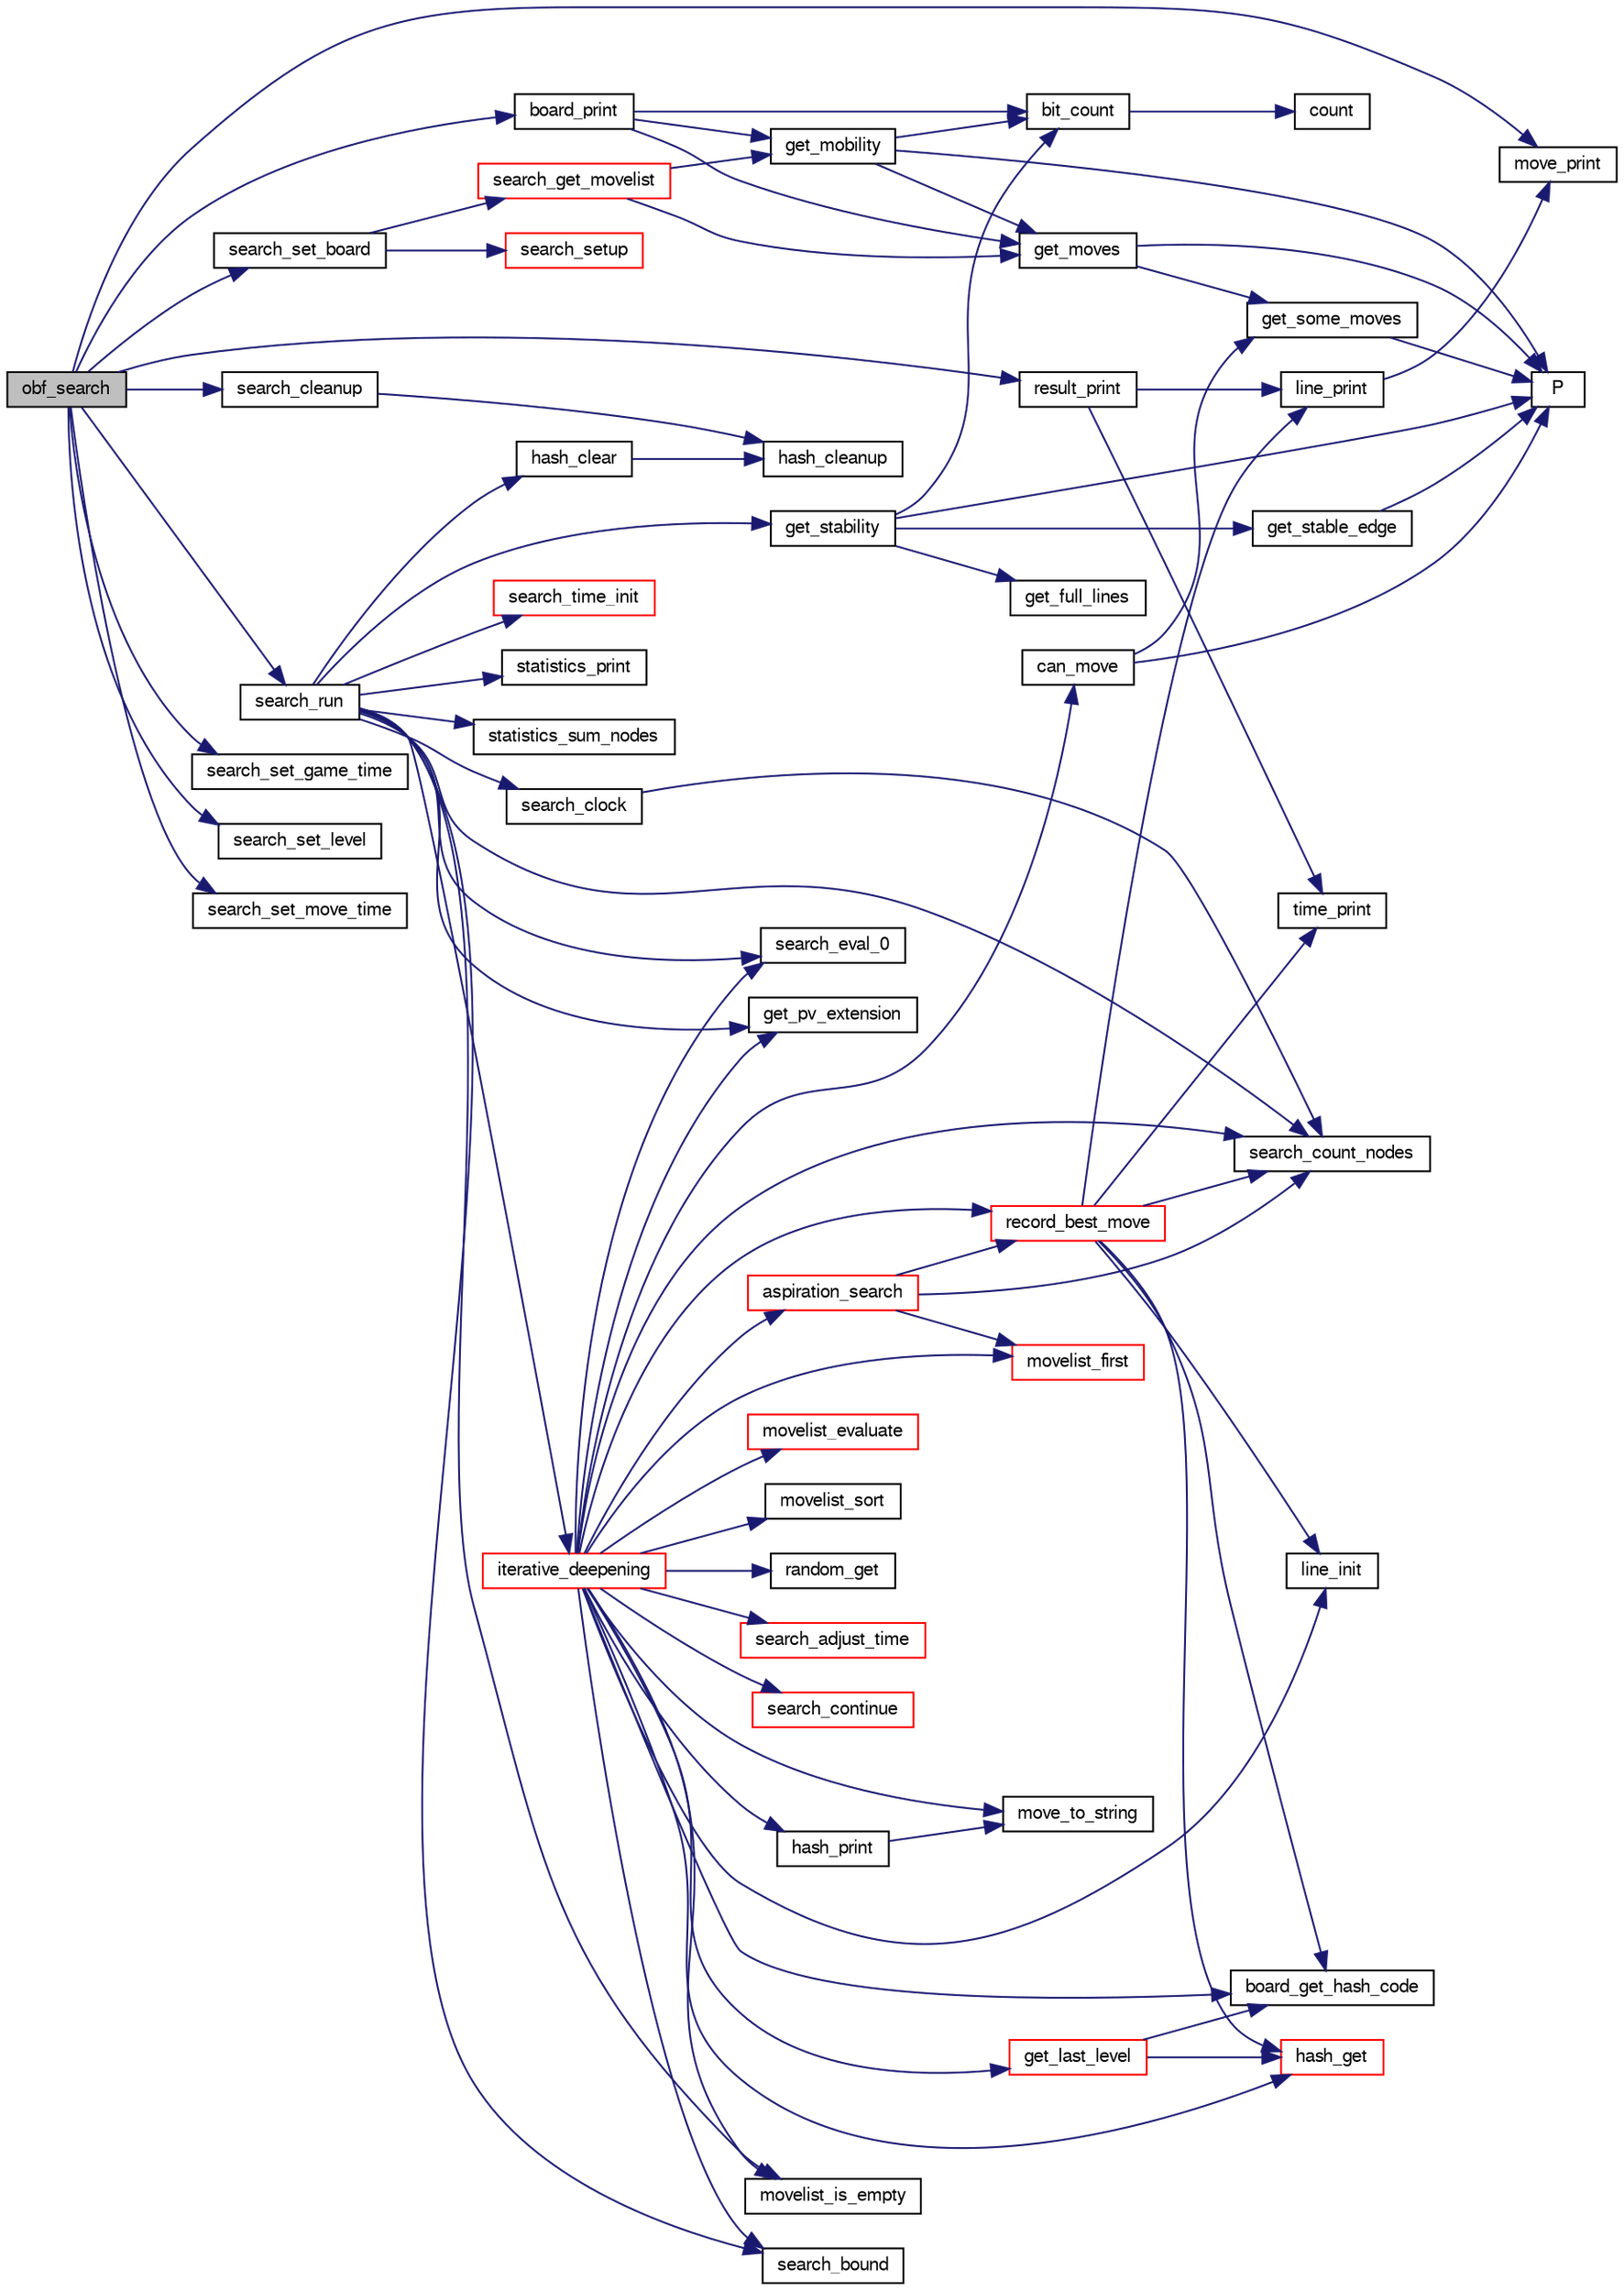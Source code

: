 digraph "obf_search"
{
 // LATEX_PDF_SIZE
  bgcolor="transparent";
  edge [fontname="FreeSans",fontsize="10",labelfontname="FreeSans",labelfontsize="10"];
  node [fontname="FreeSans",fontsize="10",shape=record];
  rankdir="LR";
  Node1 [label="obf_search",height=0.2,width=0.4,color="black", fillcolor="grey75", style="filled", fontcolor="black",tooltip="Analyze an OBF structure."];
  Node1 -> Node2 [color="midnightblue",fontsize="10",style="solid",fontname="FreeSans"];
  Node2 [label="board_print",height=0.2,width=0.4,color="black",URL="$board_8c.html#a27ccb92684d9e7194eeb3bc34311ad55",tooltip="Print out the board."];
  Node2 -> Node3 [color="midnightblue",fontsize="10",style="solid",fontname="FreeSans"];
  Node3 [label="bit_count",height=0.2,width=0.4,color="black",URL="$bit_8c.html#a830fec0a90989da1f1900ff609b92167",tooltip="Count the number of bits set to one in an unsigned long long."];
  Node3 -> Node4 [color="midnightblue",fontsize="10",style="solid",fontname="FreeSans"];
  Node4 [label="count",height=0.2,width=0.4,color="black",URL="$generate__flip_8c.html#a1a1d6a2cdbded5c35040f6555e948770",tooltip=" "];
  Node2 -> Node5 [color="midnightblue",fontsize="10",style="solid",fontname="FreeSans"];
  Node5 [label="get_mobility",height=0.2,width=0.4,color="black",URL="$board_8c.html#a7509639c4e49c56fe83b3d978580ed42",tooltip="Count legal moves."];
  Node5 -> Node3 [color="midnightblue",fontsize="10",style="solid",fontname="FreeSans"];
  Node5 -> Node6 [color="midnightblue",fontsize="10",style="solid",fontname="FreeSans"];
  Node6 [label="get_moves",height=0.2,width=0.4,color="black",URL="$board_8c.html#a7610dc936a6aea22b3c5e162f722a7a1",tooltip="Get legal moves."];
  Node6 -> Node7 [color="midnightblue",fontsize="10",style="solid",fontname="FreeSans"];
  Node7 [label="get_some_moves",height=0.2,width=0.4,color="black",URL="$board_8c.html#a5db071e3e4d26a0b7d6425bb6333dd7f",tooltip="Get a part of the moves."];
  Node7 -> Node8 [color="midnightblue",fontsize="10",style="solid",fontname="FreeSans"];
  Node8 [label="P",height=0.2,width=0.4,color="black",URL="$generate__flip_8c.html#a11481f01e169aee1117c83a352c22222",tooltip=" "];
  Node6 -> Node8 [color="midnightblue",fontsize="10",style="solid",fontname="FreeSans"];
  Node5 -> Node8 [color="midnightblue",fontsize="10",style="solid",fontname="FreeSans"];
  Node2 -> Node6 [color="midnightblue",fontsize="10",style="solid",fontname="FreeSans"];
  Node1 -> Node9 [color="midnightblue",fontsize="10",style="solid",fontname="FreeSans"];
  Node9 [label="move_print",height=0.2,width=0.4,color="black",URL="$move_8c.html#a2ec4fa6e50ff377157eddba43ff1d010",tooltip="Print out a move."];
  Node1 -> Node10 [color="midnightblue",fontsize="10",style="solid",fontname="FreeSans"];
  Node10 [label="result_print",height=0.2,width=0.4,color="black",URL="$search_8c.html#a67ebbff0df886828d1dd767a949c7a15",tooltip="Print the current search result."];
  Node10 -> Node11 [color="midnightblue",fontsize="10",style="solid",fontname="FreeSans"];
  Node11 [label="line_print",height=0.2,width=0.4,color="black",URL="$move_8c.html#a0ae53ce219676b29cf33f8e7586f75a9",tooltip="Print a move sequence."];
  Node11 -> Node9 [color="midnightblue",fontsize="10",style="solid",fontname="FreeSans"];
  Node10 -> Node12 [color="midnightblue",fontsize="10",style="solid",fontname="FreeSans"];
  Node12 [label="time_print",height=0.2,width=0.4,color="black",URL="$util_8c.html#a0379cb7b898e08489b0dcda99430ef96",tooltip="Print time as \"D:HH:MM:SS.CC\"."];
  Node1 -> Node13 [color="midnightblue",fontsize="10",style="solid",fontname="FreeSans"];
  Node13 [label="search_cleanup",height=0.2,width=0.4,color="black",URL="$search_8c.html#a7b93f77633c01068248bd9072013981a",tooltip="Clean-up some search data."];
  Node13 -> Node14 [color="midnightblue",fontsize="10",style="solid",fontname="FreeSans"];
  Node14 [label="hash_cleanup",height=0.2,width=0.4,color="black",URL="$hash-lock-free_8c.html#aab69792f6f434c8466eca07c469850f1",tooltip="Clear the hashtable."];
  Node1 -> Node15 [color="midnightblue",fontsize="10",style="solid",fontname="FreeSans"];
  Node15 [label="search_run",height=0.2,width=0.4,color="black",URL="$root_8c.html#ae8b727693fc7a90e504bd8abec158c84",tooltip="Search the bestmove of a given board."];
  Node15 -> Node16 [color="midnightblue",fontsize="10",style="solid",fontname="FreeSans"];
  Node16 [label="get_pv_extension",height=0.2,width=0.4,color="black",URL="$search_8c.html#a7859966133ce35e30a9ffd76093ca1c7",tooltip="Compute the pv_extension."];
  Node15 -> Node17 [color="midnightblue",fontsize="10",style="solid",fontname="FreeSans"];
  Node17 [label="get_stability",height=0.2,width=0.4,color="black",URL="$board_8c.html#a60e2b7416c26d30fd43e091c954d43b8",tooltip="Estimate the stability."];
  Node17 -> Node3 [color="midnightblue",fontsize="10",style="solid",fontname="FreeSans"];
  Node17 -> Node18 [color="midnightblue",fontsize="10",style="solid",fontname="FreeSans"];
  Node18 [label="get_full_lines",height=0.2,width=0.4,color="black",URL="$board_8c.html#a95361f5ad60bdcee3139f74bf3f111b7",tooltip="Get full lines."];
  Node17 -> Node19 [color="midnightblue",fontsize="10",style="solid",fontname="FreeSans"];
  Node19 [label="get_stable_edge",height=0.2,width=0.4,color="black",URL="$board_8c.html#a2d71c0e083142ec8316c0df0b2e83e42",tooltip="Get stable edge."];
  Node19 -> Node8 [color="midnightblue",fontsize="10",style="solid",fontname="FreeSans"];
  Node17 -> Node8 [color="midnightblue",fontsize="10",style="solid",fontname="FreeSans"];
  Node15 -> Node20 [color="midnightblue",fontsize="10",style="solid",fontname="FreeSans"];
  Node20 [label="hash_clear",height=0.2,width=0.4,color="black",URL="$hash-lock-free_8c.html#a8e816e06f47bd2f37528bef5ae64cf8d",tooltip="Clear the hashtable."];
  Node20 -> Node14 [color="midnightblue",fontsize="10",style="solid",fontname="FreeSans"];
  Node15 -> Node21 [color="midnightblue",fontsize="10",style="solid",fontname="FreeSans"];
  Node21 [label="iterative_deepening",height=0.2,width=0.4,color="red",URL="$root_8c.html#a0e77250a21e5f5d70917a5356c22f5f3",tooltip="Iterative deepening."];
  Node21 -> Node22 [color="midnightblue",fontsize="10",style="solid",fontname="FreeSans"];
  Node22 [label="aspiration_search",height=0.2,width=0.4,color="red",URL="$root_8c.html#ad7e7acc5e26be0248b45eff34678ee3b",tooltip="Aspiration window."];
  Node22 -> Node35 [color="midnightblue",fontsize="10",style="solid",fontname="FreeSans"];
  Node35 [label="movelist_first",height=0.2,width=0.4,color="red",URL="$move_8c.html#a344c538364b7077c15a57c8ec0c4a947",tooltip="Return the first move of the list."];
  Node22 -> Node74 [color="midnightblue",fontsize="10",style="solid",fontname="FreeSans"];
  Node74 [label="record_best_move",height=0.2,width=0.4,color="red",URL="$root_8c.html#ae557ecf41efe8b033969349603c765e2",tooltip="Record best move."];
  Node74 -> Node25 [color="midnightblue",fontsize="10",style="solid",fontname="FreeSans"];
  Node25 [label="board_get_hash_code",height=0.2,width=0.4,color="black",URL="$board_8c.html#a0e6cff6e714bcb714e2b9b2d7b9fbec6",tooltip="Compute a hash code."];
  Node74 -> Node33 [color="midnightblue",fontsize="10",style="solid",fontname="FreeSans"];
  Node33 [label="hash_get",height=0.2,width=0.4,color="red",URL="$hash-lock-free_8c.html#a6f54ce833279fec9ac110dcce45565ad",tooltip="Find an hash table entry according to the evaluated board hash codes."];
  Node74 -> Node114 [color="midnightblue",fontsize="10",style="solid",fontname="FreeSans"];
  Node114 [label="line_init",height=0.2,width=0.4,color="black",URL="$move_8c.html#a833b8b36407a601e79b24179cbebbef8",tooltip="Initialize a sequence of moves."];
  Node74 -> Node11 [color="midnightblue",fontsize="10",style="solid",fontname="FreeSans"];
  Node74 -> Node116 [color="midnightblue",fontsize="10",style="solid",fontname="FreeSans"];
  Node116 [label="search_count_nodes",height=0.2,width=0.4,color="black",URL="$search_8c.html#a66fbe49d1b42845bef2a07d0219a525c",tooltip="Return the number of nodes searched."];
  Node74 -> Node12 [color="midnightblue",fontsize="10",style="solid",fontname="FreeSans"];
  Node22 -> Node116 [color="midnightblue",fontsize="10",style="solid",fontname="FreeSans"];
  Node21 -> Node25 [color="midnightblue",fontsize="10",style="solid",fontname="FreeSans"];
  Node21 -> Node28 [color="midnightblue",fontsize="10",style="solid",fontname="FreeSans"];
  Node28 [label="can_move",height=0.2,width=0.4,color="black",URL="$board_8c.html#ae1a532d6eaa0e55357d0f4b9cd659b88",tooltip="Check if a player can move."];
  Node28 -> Node7 [color="midnightblue",fontsize="10",style="solid",fontname="FreeSans"];
  Node28 -> Node8 [color="midnightblue",fontsize="10",style="solid",fontname="FreeSans"];
  Node21 -> Node153 [color="midnightblue",fontsize="10",style="solid",fontname="FreeSans"];
  Node153 [label="get_last_level",height=0.2,width=0.4,color="red",URL="$root_8c.html#a80faf8cf7370a25a3c903ba70ed1f99b",tooltip="Retrieve the last level of the search."];
  Node153 -> Node25 [color="midnightblue",fontsize="10",style="solid",fontname="FreeSans"];
  Node153 -> Node33 [color="midnightblue",fontsize="10",style="solid",fontname="FreeSans"];
  Node21 -> Node16 [color="midnightblue",fontsize="10",style="solid",fontname="FreeSans"];
  Node21 -> Node33 [color="midnightblue",fontsize="10",style="solid",fontname="FreeSans"];
  Node21 -> Node154 [color="midnightblue",fontsize="10",style="solid",fontname="FreeSans"];
  Node154 [label="hash_print",height=0.2,width=0.4,color="black",URL="$hash-lock-free_8c.html#ae6d68d5b1285c0f7e6ca01891be833b4",tooltip="print HashData content."];
  Node154 -> Node39 [color="midnightblue",fontsize="10",style="solid",fontname="FreeSans"];
  Node39 [label="move_to_string",height=0.2,width=0.4,color="black",URL="$move_8c.html#a5d61a3318dc80a3171250974a921055d",tooltip="Print out a move."];
  Node21 -> Node114 [color="midnightblue",fontsize="10",style="solid",fontname="FreeSans"];
  Node21 -> Node39 [color="midnightblue",fontsize="10",style="solid",fontname="FreeSans"];
  Node21 -> Node77 [color="midnightblue",fontsize="10",style="solid",fontname="FreeSans"];
  Node77 [label="movelist_evaluate",height=0.2,width=0.4,color="red",URL="$move_8c.html#a9b4b1c7be1b237198713f0355f60fe28",tooltip="Evaluate a list of move in order to sort it."];
  Node21 -> Node35 [color="midnightblue",fontsize="10",style="solid",fontname="FreeSans"];
  Node21 -> Node52 [color="midnightblue",fontsize="10",style="solid",fontname="FreeSans"];
  Node52 [label="movelist_is_empty",height=0.2,width=0.4,color="black",URL="$move_8c.html#a13dc373d7c20c99db5dfbc1b70e20d15",tooltip="Check if the list is empty."];
  Node21 -> Node53 [color="midnightblue",fontsize="10",style="solid",fontname="FreeSans"];
  Node53 [label="movelist_sort",height=0.2,width=0.4,color="black",URL="$move_8c.html#a38bfc9e186591a76e2b3c673075effd3",tooltip="Sort all moves."];
  Node21 -> Node155 [color="midnightblue",fontsize="10",style="solid",fontname="FreeSans"];
  Node155 [label="random_get",height=0.2,width=0.4,color="black",URL="$util_8c.html#a9787f9579ffe8e42bf7e4e8e179723ab",tooltip="Pseudo-random number generator."];
  Node21 -> Node74 [color="midnightblue",fontsize="10",style="solid",fontname="FreeSans"];
  Node21 -> Node139 [color="midnightblue",fontsize="10",style="solid",fontname="FreeSans"];
  Node139 [label="search_adjust_time",height=0.2,width=0.4,color="red",URL="$search_8c.html#a7efa994089b97a5515654b48a8040238",tooltip="Give more time."];
  Node21 -> Node148 [color="midnightblue",fontsize="10",style="solid",fontname="FreeSans"];
  Node148 [label="search_bound",height=0.2,width=0.4,color="black",URL="$root_8c.html#abd96ac683822561d0ca3e2981a6585da",tooltip="bound root scores according to stable squares"];
  Node21 -> Node156 [color="midnightblue",fontsize="10",style="solid",fontname="FreeSans"];
  Node156 [label="search_continue",height=0.2,width=0.4,color="red",URL="$search_8c.html#a2c91b5abee04b148c48668cf0c2ef24f",tooltip="Check if it can iterate more..."];
  Node21 -> Node116 [color="midnightblue",fontsize="10",style="solid",fontname="FreeSans"];
  Node21 -> Node87 [color="midnightblue",fontsize="10",style="solid",fontname="FreeSans"];
  Node87 [label="search_eval_0",height=0.2,width=0.4,color="black",URL="$midgame_8c.html#a35172421197c3d988a7ea86009a777c9",tooltip="evaluate a midgame position with the evaluation function."];
  Node15 -> Node52 [color="midnightblue",fontsize="10",style="solid",fontname="FreeSans"];
  Node15 -> Node148 [color="midnightblue",fontsize="10",style="solid",fontname="FreeSans"];
  Node15 -> Node118 [color="midnightblue",fontsize="10",style="solid",fontname="FreeSans"];
  Node118 [label="search_clock",height=0.2,width=0.4,color="black",URL="$search_8c.html#a5710e38d5c67dd03d99307b442d00a63",tooltip="Return the time spent by the search."];
  Node118 -> Node116 [color="midnightblue",fontsize="10",style="solid",fontname="FreeSans"];
  Node15 -> Node116 [color="midnightblue",fontsize="10",style="solid",fontname="FreeSans"];
  Node15 -> Node87 [color="midnightblue",fontsize="10",style="solid",fontname="FreeSans"];
  Node15 -> Node159 [color="midnightblue",fontsize="10",style="solid",fontname="FreeSans"];
  Node159 [label="search_time_init",height=0.2,width=0.4,color="red",URL="$search_8c.html#a0338bb851c866a94b8451004068fa394",tooltip="Initialize the alloted time."];
  Node15 -> Node160 [color="midnightblue",fontsize="10",style="solid",fontname="FreeSans"];
  Node160 [label="statistics_print",height=0.2,width=0.4,color="black",URL="$stats_8c.html#af15b5cd7664fb5e595189ba085486f45",tooltip="Print statistics."];
  Node15 -> Node161 [color="midnightblue",fontsize="10",style="solid",fontname="FreeSans"];
  Node161 [label="statistics_sum_nodes",height=0.2,width=0.4,color="black",URL="$stats_8c.html#a47fa8a262b1bbac35e09be17c9edda25",tooltip="Cumulate node counts from the last search."];
  Node1 -> Node162 [color="midnightblue",fontsize="10",style="solid",fontname="FreeSans"];
  Node162 [label="search_set_board",height=0.2,width=0.4,color="black",URL="$search_8c.html#a99ecde00b1e5da1b9366b69ec1971568",tooltip="Set the board to analyze."];
  Node162 -> Node110 [color="midnightblue",fontsize="10",style="solid",fontname="FreeSans"];
  Node110 [label="search_get_movelist",height=0.2,width=0.4,color="red",URL="$search_8c.html#a507955218cafd96b85d29981f3ea6f8d",tooltip="Get a list of legal moves."];
  Node110 -> Node5 [color="midnightblue",fontsize="10",style="solid",fontname="FreeSans"];
  Node110 -> Node6 [color="midnightblue",fontsize="10",style="solid",fontname="FreeSans"];
  Node162 -> Node66 [color="midnightblue",fontsize="10",style="solid",fontname="FreeSans"];
  Node66 [label="search_setup",height=0.2,width=0.4,color="red",URL="$search_8c.html#ad93ea95428d09b19c1491ee9378ad2b3",tooltip="Set up various structure once the board has been set."];
  Node1 -> Node163 [color="midnightblue",fontsize="10",style="solid",fontname="FreeSans"];
  Node163 [label="search_set_game_time",height=0.2,width=0.4,color="black",URL="$search_8c.html#aff1b83c3891eb0c777f3dfc74ce5fb25",tooltip="set time to search."];
  Node1 -> Node164 [color="midnightblue",fontsize="10",style="solid",fontname="FreeSans"];
  Node164 [label="search_set_level",height=0.2,width=0.4,color="black",URL="$search_8c.html#a06bb5a695032b0cc1d8e8ca51e231ad7",tooltip="Set the search level."];
  Node1 -> Node165 [color="midnightblue",fontsize="10",style="solid",fontname="FreeSans"];
  Node165 [label="search_set_move_time",height=0.2,width=0.4,color="black",URL="$search_8c.html#ad85c25af88314b0b35b544ed1721298b",tooltip="set time to search."];
}
